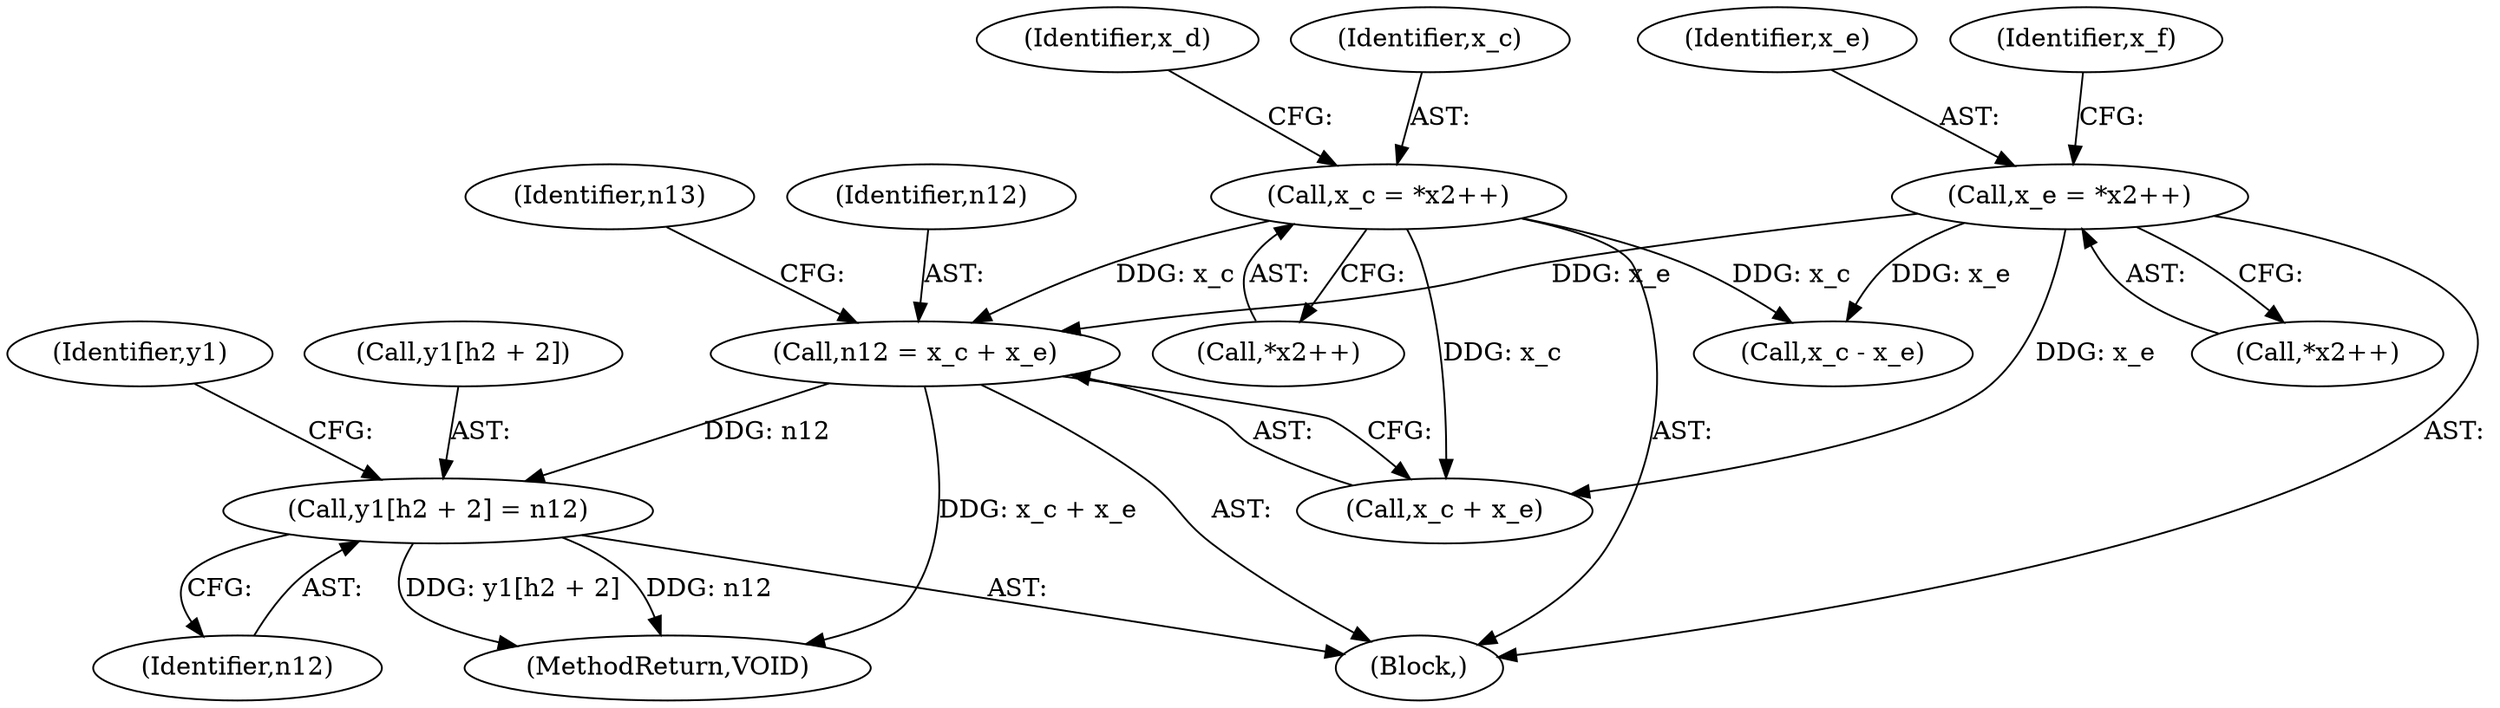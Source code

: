 digraph "0_Android_04e8cd58f075bec5892e369c8deebca9c67e855c@pointer" {
"1000449" [label="(Call,y1[h2 + 2] = n12)"];
"1000415" [label="(Call,n12 = x_c + x_e)"];
"1000375" [label="(Call,x_c = *x2++)"];
"1000385" [label="(Call,x_e = *x2++)"];
"1000417" [label="(Call,x_c + x_e)"];
"1000455" [label="(Identifier,n12)"];
"1000375" [label="(Call,x_c = *x2++)"];
"1000381" [label="(Identifier,x_d)"];
"1000219" [label="(Block,)"];
"1000377" [label="(Call,*x2++)"];
"1000387" [label="(Call,*x2++)"];
"1000458" [label="(Identifier,y1)"];
"1000385" [label="(Call,x_e = *x2++)"];
"1000421" [label="(Identifier,n13)"];
"1000450" [label="(Call,y1[h2 + 2])"];
"1000505" [label="(MethodReturn,VOID)"];
"1000386" [label="(Identifier,x_e)"];
"1000391" [label="(Identifier,x_f)"];
"1000376" [label="(Identifier,x_c)"];
"1000449" [label="(Call,y1[h2 + 2] = n12)"];
"1000427" [label="(Call,x_c - x_e)"];
"1000415" [label="(Call,n12 = x_c + x_e)"];
"1000416" [label="(Identifier,n12)"];
"1000449" -> "1000219"  [label="AST: "];
"1000449" -> "1000455"  [label="CFG: "];
"1000450" -> "1000449"  [label="AST: "];
"1000455" -> "1000449"  [label="AST: "];
"1000458" -> "1000449"  [label="CFG: "];
"1000449" -> "1000505"  [label="DDG: n12"];
"1000449" -> "1000505"  [label="DDG: y1[h2 + 2]"];
"1000415" -> "1000449"  [label="DDG: n12"];
"1000415" -> "1000219"  [label="AST: "];
"1000415" -> "1000417"  [label="CFG: "];
"1000416" -> "1000415"  [label="AST: "];
"1000417" -> "1000415"  [label="AST: "];
"1000421" -> "1000415"  [label="CFG: "];
"1000415" -> "1000505"  [label="DDG: x_c + x_e"];
"1000375" -> "1000415"  [label="DDG: x_c"];
"1000385" -> "1000415"  [label="DDG: x_e"];
"1000375" -> "1000219"  [label="AST: "];
"1000375" -> "1000377"  [label="CFG: "];
"1000376" -> "1000375"  [label="AST: "];
"1000377" -> "1000375"  [label="AST: "];
"1000381" -> "1000375"  [label="CFG: "];
"1000375" -> "1000417"  [label="DDG: x_c"];
"1000375" -> "1000427"  [label="DDG: x_c"];
"1000385" -> "1000219"  [label="AST: "];
"1000385" -> "1000387"  [label="CFG: "];
"1000386" -> "1000385"  [label="AST: "];
"1000387" -> "1000385"  [label="AST: "];
"1000391" -> "1000385"  [label="CFG: "];
"1000385" -> "1000417"  [label="DDG: x_e"];
"1000385" -> "1000427"  [label="DDG: x_e"];
}
